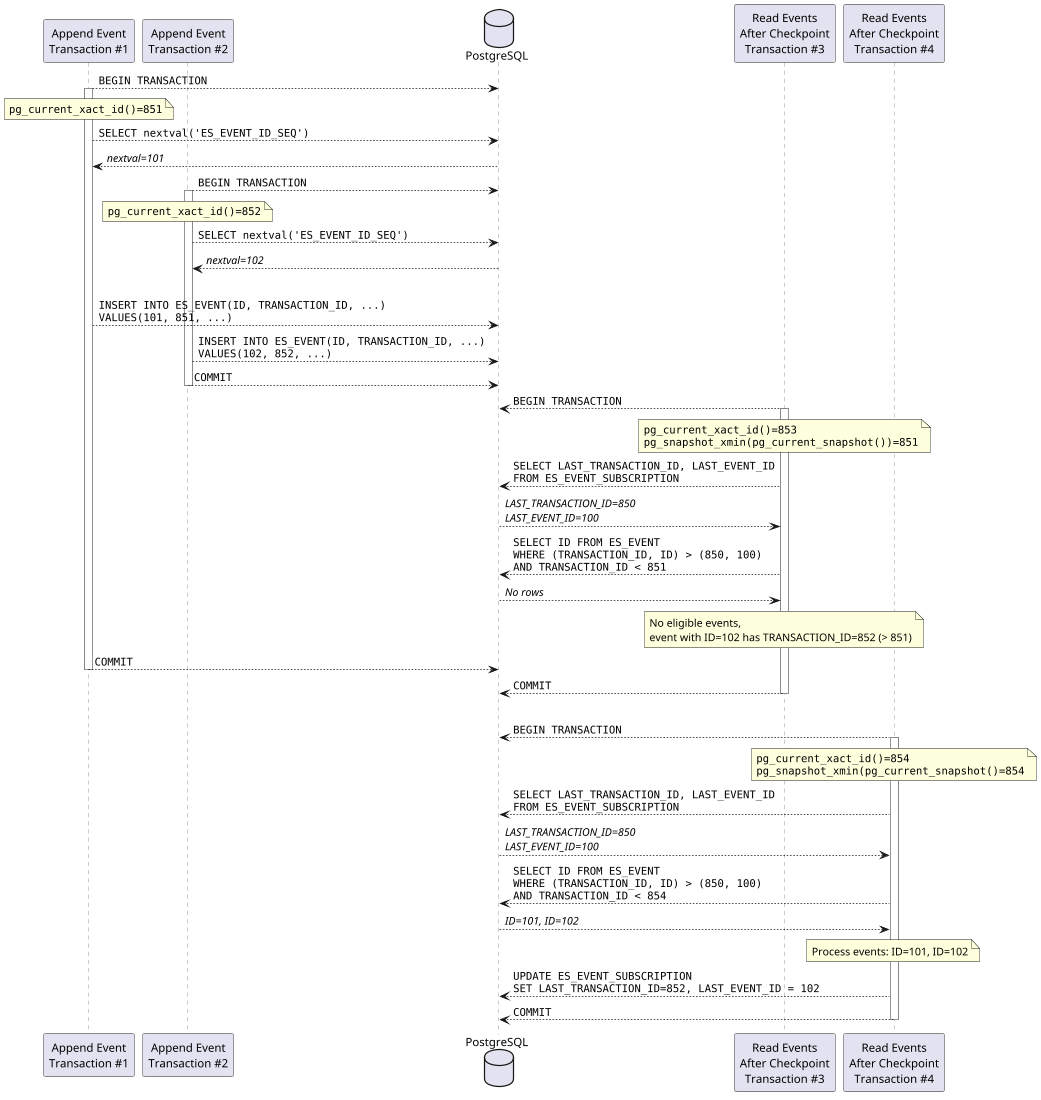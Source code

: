@startuml

scale max 1024 width
scale max 1100 height

skinparam sequence {
  LifeLineBorderColor Grey
'  LifeLineBackgroundColor LightGrey
}

participant "Append Event\nTransaction #1" as tx1
participant "Append Event\nTransaction #2" as tx2
database "PostgreSQL" as db
participant "Read Events\nAfter Checkpoint\nTransaction #3" as tx3
participant "Read Events\nAfter Checkpoint\nTransaction #4" as tx4

tx1 --> db: ""BEGIN TRANSACTION""
activate tx1
note over tx1: ""pg_current_xact_id()=851""
tx1 --> db: ""SELECT nextval('ES_EVENT_ID_SEQ')""
db --> tx1: //nextval=101//
tx2 --> db: ""BEGIN TRANSACTION""
activate tx2
note over tx2: ""pg_current_xact_id()=852""
tx2 --> db: ""SELECT nextval('ES_EVENT_ID_SEQ')""
db --> tx2: //nextval=102//
|||
tx1 --> db: ""INSERT INTO ES_EVENT(ID, TRANSACTION_ID, ...)""\n""VALUES(101, 851, ...)""
tx2 --> db: ""INSERT INTO ES_EVENT(ID, TRANSACTION_ID, ...)""\n""VALUES(102, 852, ...)""
tx2 --> db: ""COMMIT""
deactivate tx2
tx3 --> db: ""BEGIN TRANSACTION""
activate tx3
note over tx3: ""pg_current_xact_id()=853""\n""pg_snapshot_xmin(pg_current_snapshot())=851""
tx3 --> db: ""SELECT LAST_TRANSACTION_ID, LAST_EVENT_ID""\n""FROM ES_EVENT_SUBSCRIPTION""
db --> tx3: //LAST_TRANSACTION_ID=850//\n//LAST_EVENT_ID=100//
tx3 --> db: ""SELECT ID FROM ES_EVENT""\n""WHERE (TRANSACTION_ID, ID) > (850, 100)""\n""AND TRANSACTION_ID < 851""
db --> tx3: //No rows//
note over tx3: No eligible events,\nevent with ID=102 has TRANSACTION_ID=852 (> 851)
tx1 --> db: ""COMMIT""
deactivate tx1
tx3 --> db: ""COMMIT""
deactivate tx3
|||
tx4 --> db: ""BEGIN TRANSACTION""
activate tx4
note over tx4: ""pg_current_xact_id()=854""\n""pg_snapshot_xmin(pg_current_snapshot()=854""
tx4 --> db: ""SELECT LAST_TRANSACTION_ID, LAST_EVENT_ID""\n""FROM ES_EVENT_SUBSCRIPTION""
db --> tx4: //LAST_TRANSACTION_ID=850//\n//LAST_EVENT_ID=100//
tx4 --> db: ""SELECT ID FROM ES_EVENT""\n""WHERE (TRANSACTION_ID, ID) > (850, 100)""\n""AND TRANSACTION_ID < 854""
db --> tx4: //ID=101, ID=102//
note over tx4: Process events: ID=101, ID=102
tx4 --> db: ""UPDATE ES_EVENT_SUBSCRIPTION""\n""SET LAST_TRANSACTION_ID=852, LAST_EVENT_ID = 102""
tx4 --> db: ""COMMIT""
deactivate tx4

@enduml
